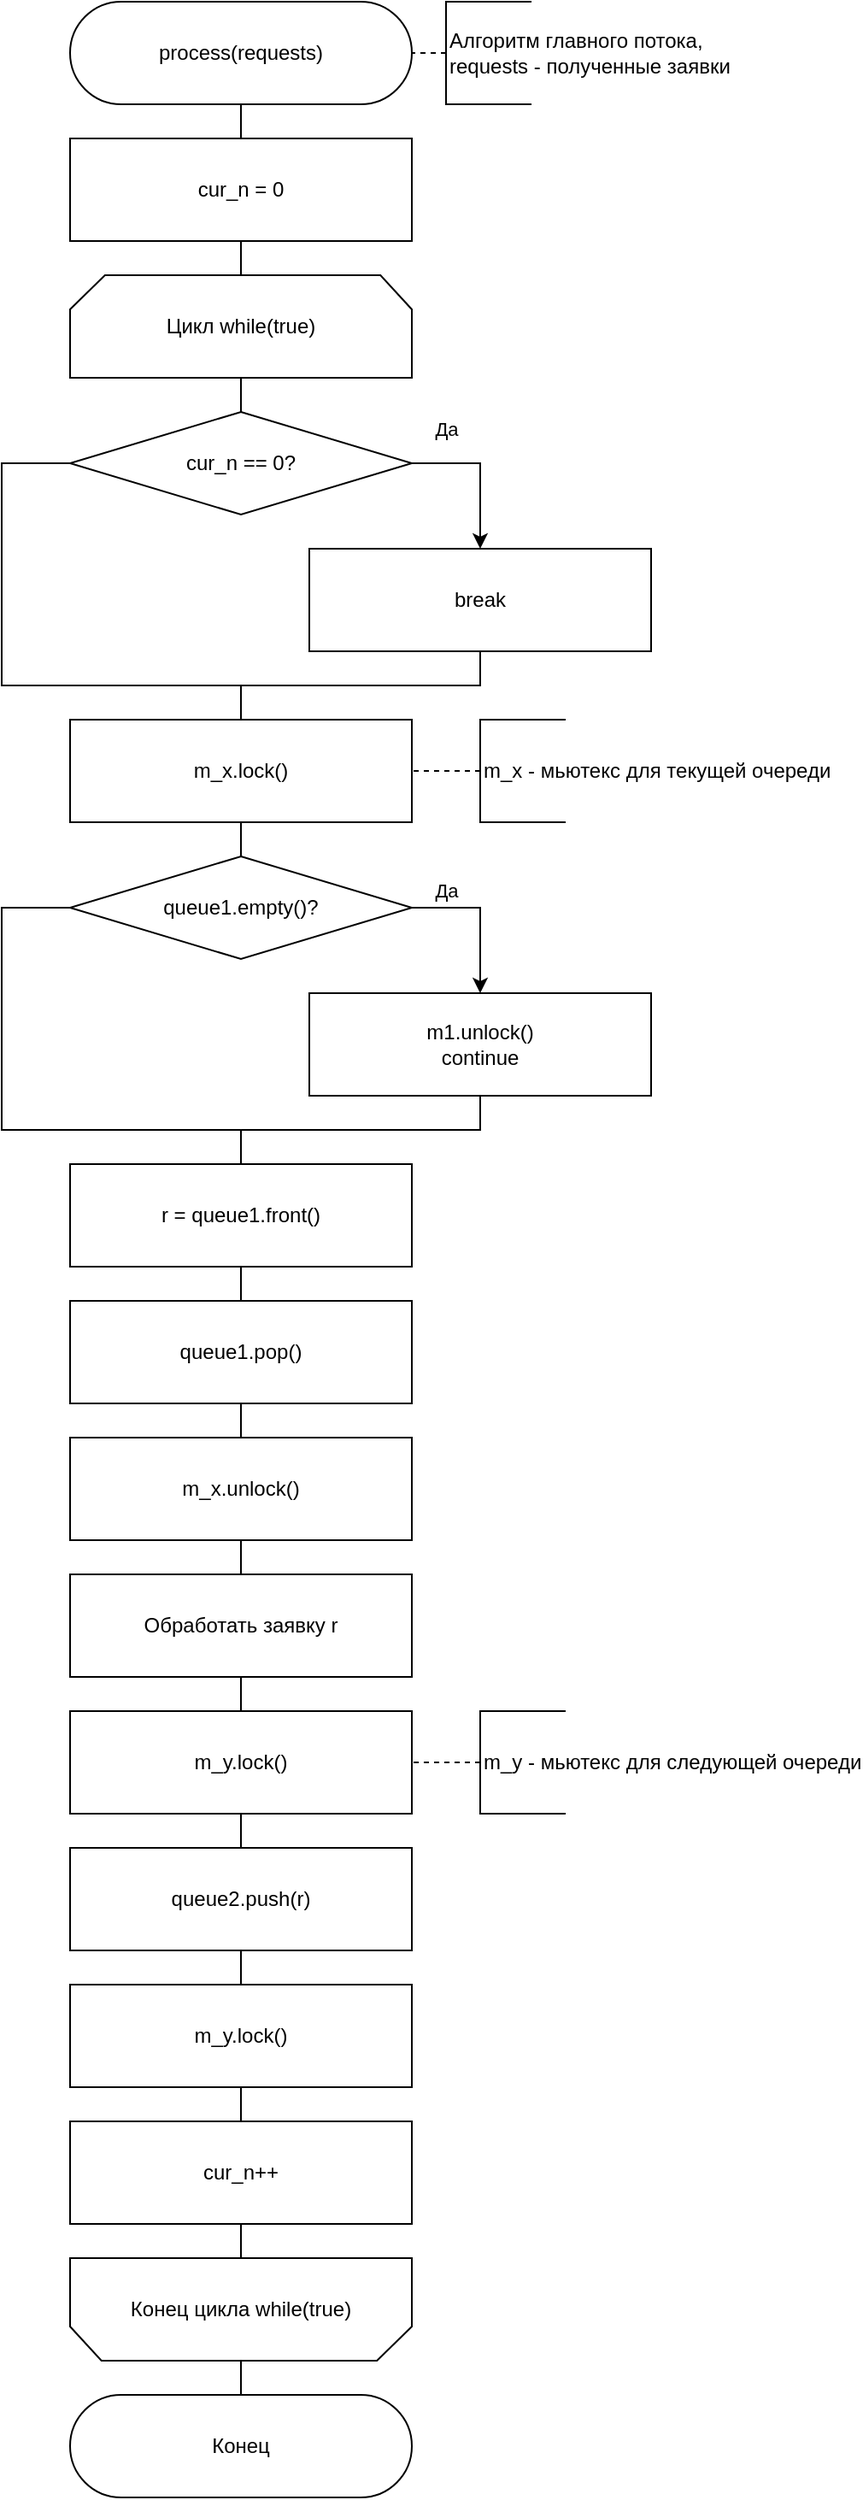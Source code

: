 <mxfile version="15.9.1"><diagram id="f2X41bjhdgo863nyaZHW" name="Page-1"><mxGraphModel dx="1184" dy="752" grid="1" gridSize="10" guides="1" tooltips="1" connect="1" arrows="1" fold="1" page="1" pageScale="1" pageWidth="827" pageHeight="1169" math="0" shadow="0"><root><mxCell id="0"/><mxCell id="1" parent="0"/><mxCell id="zJcZsCJPPWqwdKcP8I3A-4" value="" style="edgeStyle=orthogonalEdgeStyle;rounded=0;orthogonalLoop=1;jettySize=auto;html=1;endArrow=none;" edge="1" parent="1" source="PJYvJVSJ4xB44D1NQZ6h-1" target="zJcZsCJPPWqwdKcP8I3A-3"><mxGeometry relative="1" as="geometry"/></mxCell><mxCell id="PJYvJVSJ4xB44D1NQZ6h-1" value="process(requests)" style="rounded=1;whiteSpace=wrap;html=1;arcSize=50;" parent="1" vertex="1"><mxGeometry x="200" y="40" width="200" height="60" as="geometry"/></mxCell><mxCell id="PJYvJVSJ4xB44D1NQZ6h-3" value="Алгоритм главного потока,&lt;br&gt;requests - полученные заявки" style="strokeWidth=1;html=1;shape=mxgraph.flowchart.annotation_1;align=left;pointerEvents=1;" parent="1" vertex="1"><mxGeometry x="420" y="40" width="50" height="60" as="geometry"/></mxCell><mxCell id="PJYvJVSJ4xB44D1NQZ6h-4" value="" style="endArrow=none;dashed=1;html=1;exitX=0;exitY=0.5;exitDx=0;exitDy=0;exitPerimeter=0;entryX=1;entryY=0.5;entryDx=0;entryDy=0;" parent="1" source="PJYvJVSJ4xB44D1NQZ6h-3" target="PJYvJVSJ4xB44D1NQZ6h-1" edge="1"><mxGeometry width="50" height="50" relative="1" as="geometry"><mxPoint x="530" y="220" as="sourcePoint"/><mxPoint x="380" y="70" as="targetPoint"/></mxGeometry></mxCell><mxCell id="zJcZsCJPPWqwdKcP8I3A-6" value="" style="edgeStyle=orthogonalEdgeStyle;rounded=0;orthogonalLoop=1;jettySize=auto;html=1;endArrow=none;" edge="1" parent="1" source="zJcZsCJPPWqwdKcP8I3A-3" target="zJcZsCJPPWqwdKcP8I3A-5"><mxGeometry relative="1" as="geometry"/></mxCell><mxCell id="zJcZsCJPPWqwdKcP8I3A-3" value="cur_n = 0" style="rounded=0;whiteSpace=wrap;html=1;" vertex="1" parent="1"><mxGeometry x="200" y="120" width="200" height="60" as="geometry"/></mxCell><mxCell id="zJcZsCJPPWqwdKcP8I3A-33" style="edgeStyle=orthogonalEdgeStyle;rounded=0;orthogonalLoop=1;jettySize=auto;html=1;exitX=0.5;exitY=1;exitDx=0;exitDy=0;exitPerimeter=0;entryX=0.5;entryY=0;entryDx=0;entryDy=0;endArrow=none;" edge="1" parent="1" source="zJcZsCJPPWqwdKcP8I3A-5" target="zJcZsCJPPWqwdKcP8I3A-26"><mxGeometry relative="1" as="geometry"/></mxCell><mxCell id="zJcZsCJPPWqwdKcP8I3A-5" value="Цикл while(true)" style="strokeWidth=1;html=1;shape=stencil(rZVNb4MwDIZ/Ta5VIFoFxynrTlUvPeycUndEhQQF2q7/vikuGh+DMa8SB/wa3gcbW2FClqkqgIXcqByYeGNhuLa28MJa57ryob9NMbHkGF4wjCMMVVlAUqF2Vk6rXQaYKStnj3DR++rhoE0KDl3FivFX/8z9EjKxxngTbU3ZybTy3kxp49/lX2jGFy+IuT5ijApPyKEC11G/y9ugwMJ3MimYR9oSSN2KGu5vpI+/kwIaaUXpXp8VzIRtCHXxBQ97uDiayduSeDG1OlIvm60jVDfCE9IrYwso5E4lx09nT2b/41cW6r7cg0STzu0ZWkPXm++pBjQOmTYthyj+r0OvgU+wWBIs+JMdKGVQ/kaS2RImhtbrg4mo1ZExEvJgHUzM10FnGZ4jY6M7MKhVPNdq4QY=);whiteSpace=wrap;" vertex="1" parent="1"><mxGeometry x="200" y="200" width="200" height="60" as="geometry"/></mxCell><mxCell id="zJcZsCJPPWqwdKcP8I3A-28" value="Да" style="edgeStyle=orthogonalEdgeStyle;rounded=0;orthogonalLoop=1;jettySize=auto;html=1;exitX=1;exitY=0.5;exitDx=0;exitDy=0;entryX=0.5;entryY=0;entryDx=0;entryDy=0;" edge="1" parent="1" source="zJcZsCJPPWqwdKcP8I3A-26" target="zJcZsCJPPWqwdKcP8I3A-27"><mxGeometry x="-0.556" y="20" relative="1" as="geometry"><mxPoint as="offset"/></mxGeometry></mxCell><mxCell id="zJcZsCJPPWqwdKcP8I3A-49" style="edgeStyle=orthogonalEdgeStyle;rounded=0;orthogonalLoop=1;jettySize=auto;html=1;exitX=0;exitY=0.5;exitDx=0;exitDy=0;entryX=0.5;entryY=0;entryDx=0;entryDy=0;endArrow=none;" edge="1" parent="1" source="zJcZsCJPPWqwdKcP8I3A-26" target="zJcZsCJPPWqwdKcP8I3A-47"><mxGeometry relative="1" as="geometry"><Array as="points"><mxPoint x="160" y="310"/><mxPoint x="160" y="440"/><mxPoint x="300" y="440"/></Array></mxGeometry></mxCell><mxCell id="zJcZsCJPPWqwdKcP8I3A-26" value="cur_n == 0?" style="rhombus;whiteSpace=wrap;html=1;" vertex="1" parent="1"><mxGeometry x="200" y="280" width="200" height="60" as="geometry"/></mxCell><mxCell id="zJcZsCJPPWqwdKcP8I3A-48" style="edgeStyle=orthogonalEdgeStyle;rounded=0;orthogonalLoop=1;jettySize=auto;html=1;entryX=0.5;entryY=0;entryDx=0;entryDy=0;endArrow=none;" edge="1" parent="1" source="zJcZsCJPPWqwdKcP8I3A-27" target="zJcZsCJPPWqwdKcP8I3A-47"><mxGeometry relative="1" as="geometry"/></mxCell><mxCell id="zJcZsCJPPWqwdKcP8I3A-27" value="break" style="rounded=0;whiteSpace=wrap;html=1;" vertex="1" parent="1"><mxGeometry x="340" y="360" width="200" height="60" as="geometry"/></mxCell><mxCell id="zJcZsCJPPWqwdKcP8I3A-37" value="Да" style="edgeStyle=orthogonalEdgeStyle;rounded=0;orthogonalLoop=1;jettySize=auto;html=1;exitX=1;exitY=0.5;exitDx=0;exitDy=0;entryX=0.5;entryY=0;entryDx=0;entryDy=0;" edge="1" parent="1" source="zJcZsCJPPWqwdKcP8I3A-34" target="zJcZsCJPPWqwdKcP8I3A-36"><mxGeometry x="-0.556" y="10" relative="1" as="geometry"><mxPoint as="offset"/></mxGeometry></mxCell><mxCell id="zJcZsCJPPWqwdKcP8I3A-51" style="edgeStyle=orthogonalEdgeStyle;rounded=0;orthogonalLoop=1;jettySize=auto;html=1;entryX=0.5;entryY=0;entryDx=0;entryDy=0;exitX=0;exitY=0.5;exitDx=0;exitDy=0;endArrow=none;" edge="1" parent="1" source="zJcZsCJPPWqwdKcP8I3A-34" target="zJcZsCJPPWqwdKcP8I3A-38"><mxGeometry relative="1" as="geometry"><Array as="points"><mxPoint x="160" y="570"/><mxPoint x="160" y="700"/><mxPoint x="300" y="700"/></Array></mxGeometry></mxCell><mxCell id="zJcZsCJPPWqwdKcP8I3A-34" value="queue1.empty()?" style="rhombus;whiteSpace=wrap;html=1;" vertex="1" parent="1"><mxGeometry x="200" y="540" width="200" height="60" as="geometry"/></mxCell><mxCell id="zJcZsCJPPWqwdKcP8I3A-53" style="edgeStyle=orthogonalEdgeStyle;rounded=0;orthogonalLoop=1;jettySize=auto;html=1;exitX=0.5;exitY=1;exitDx=0;exitDy=0;entryX=0.5;entryY=0;entryDx=0;entryDy=0;endArrow=none;" edge="1" parent="1" source="zJcZsCJPPWqwdKcP8I3A-36" target="zJcZsCJPPWqwdKcP8I3A-38"><mxGeometry relative="1" as="geometry"/></mxCell><mxCell id="zJcZsCJPPWqwdKcP8I3A-36" value="&lt;div&gt;m1.unlock()&lt;/div&gt;&lt;div&gt;continue&lt;br&gt;&lt;/div&gt;" style="rounded=0;whiteSpace=wrap;html=1;" vertex="1" parent="1"><mxGeometry x="340" y="620" width="200" height="60" as="geometry"/></mxCell><mxCell id="zJcZsCJPPWqwdKcP8I3A-54" value="" style="edgeStyle=orthogonalEdgeStyle;rounded=0;orthogonalLoop=1;jettySize=auto;html=1;endArrow=none;" edge="1" parent="1" source="zJcZsCJPPWqwdKcP8I3A-38" target="zJcZsCJPPWqwdKcP8I3A-46"><mxGeometry relative="1" as="geometry"/></mxCell><mxCell id="zJcZsCJPPWqwdKcP8I3A-38" value="&lt;span style=&quot;color: #d6bb9a&quot;&gt;&lt;/span&gt;r =&lt;span style=&quot;color: #bec0c2&quot;&gt; &lt;/span&gt;queue1.front()" style="rounded=0;whiteSpace=wrap;html=1;" vertex="1" parent="1"><mxGeometry x="200" y="720" width="200" height="60" as="geometry"/></mxCell><mxCell id="zJcZsCJPPWqwdKcP8I3A-56" value="" style="edgeStyle=orthogonalEdgeStyle;rounded=0;orthogonalLoop=1;jettySize=auto;html=1;endArrow=none;" edge="1" parent="1" source="zJcZsCJPPWqwdKcP8I3A-46" target="zJcZsCJPPWqwdKcP8I3A-55"><mxGeometry relative="1" as="geometry"/></mxCell><mxCell id="zJcZsCJPPWqwdKcP8I3A-46" value="queue1.pop()" style="rounded=0;whiteSpace=wrap;html=1;" vertex="1" parent="1"><mxGeometry x="200" y="800" width="200" height="60" as="geometry"/></mxCell><mxCell id="zJcZsCJPPWqwdKcP8I3A-50" value="" style="edgeStyle=orthogonalEdgeStyle;rounded=0;orthogonalLoop=1;jettySize=auto;html=1;endArrow=none;" edge="1" parent="1" source="zJcZsCJPPWqwdKcP8I3A-47" target="zJcZsCJPPWqwdKcP8I3A-34"><mxGeometry relative="1" as="geometry"/></mxCell><mxCell id="zJcZsCJPPWqwdKcP8I3A-47" value="m_x.lock()" style="rounded=0;whiteSpace=wrap;html=1;" vertex="1" parent="1"><mxGeometry x="200" y="460" width="200" height="60" as="geometry"/></mxCell><mxCell id="zJcZsCJPPWqwdKcP8I3A-58" value="" style="edgeStyle=orthogonalEdgeStyle;rounded=0;orthogonalLoop=1;jettySize=auto;html=1;endArrow=none;" edge="1" parent="1" source="zJcZsCJPPWqwdKcP8I3A-55" target="zJcZsCJPPWqwdKcP8I3A-57"><mxGeometry relative="1" as="geometry"/></mxCell><mxCell id="zJcZsCJPPWqwdKcP8I3A-55" value="m_x.unlock()" style="rounded=0;whiteSpace=wrap;html=1;" vertex="1" parent="1"><mxGeometry x="200" y="880" width="200" height="60" as="geometry"/></mxCell><mxCell id="zJcZsCJPPWqwdKcP8I3A-60" value="" style="edgeStyle=orthogonalEdgeStyle;rounded=0;orthogonalLoop=1;jettySize=auto;html=1;endArrow=none;" edge="1" parent="1" source="zJcZsCJPPWqwdKcP8I3A-57" target="zJcZsCJPPWqwdKcP8I3A-59"><mxGeometry relative="1" as="geometry"/></mxCell><mxCell id="zJcZsCJPPWqwdKcP8I3A-57" value="Обработать заявку r" style="rounded=0;whiteSpace=wrap;html=1;" vertex="1" parent="1"><mxGeometry x="200" y="960" width="200" height="60" as="geometry"/></mxCell><mxCell id="zJcZsCJPPWqwdKcP8I3A-64" style="edgeStyle=orthogonalEdgeStyle;rounded=0;orthogonalLoop=1;jettySize=auto;html=1;exitX=0.5;exitY=1;exitDx=0;exitDy=0;entryX=0.5;entryY=0;entryDx=0;entryDy=0;endArrow=none;" edge="1" parent="1" source="zJcZsCJPPWqwdKcP8I3A-59" target="zJcZsCJPPWqwdKcP8I3A-61"><mxGeometry relative="1" as="geometry"/></mxCell><mxCell id="zJcZsCJPPWqwdKcP8I3A-59" value="m_y.lock()" style="rounded=0;whiteSpace=wrap;html=1;" vertex="1" parent="1"><mxGeometry x="200" y="1040" width="200" height="60" as="geometry"/></mxCell><mxCell id="zJcZsCJPPWqwdKcP8I3A-65" value="" style="edgeStyle=orthogonalEdgeStyle;rounded=0;orthogonalLoop=1;jettySize=auto;html=1;endArrow=none;" edge="1" parent="1" source="zJcZsCJPPWqwdKcP8I3A-61" target="zJcZsCJPPWqwdKcP8I3A-62"><mxGeometry relative="1" as="geometry"/></mxCell><mxCell id="zJcZsCJPPWqwdKcP8I3A-61" value="queue2.push(r)" style="rounded=0;whiteSpace=wrap;html=1;" vertex="1" parent="1"><mxGeometry x="200" y="1120" width="200" height="60" as="geometry"/></mxCell><mxCell id="zJcZsCJPPWqwdKcP8I3A-67" value="" style="edgeStyle=orthogonalEdgeStyle;rounded=0;orthogonalLoop=1;jettySize=auto;html=1;endArrow=none;" edge="1" parent="1" source="zJcZsCJPPWqwdKcP8I3A-62" target="zJcZsCJPPWqwdKcP8I3A-66"><mxGeometry relative="1" as="geometry"/></mxCell><mxCell id="zJcZsCJPPWqwdKcP8I3A-62" value="m_y.lock()" style="rounded=0;whiteSpace=wrap;html=1;" vertex="1" parent="1"><mxGeometry x="200" y="1200" width="200" height="60" as="geometry"/></mxCell><mxCell id="zJcZsCJPPWqwdKcP8I3A-69" value="" style="edgeStyle=orthogonalEdgeStyle;rounded=0;orthogonalLoop=1;jettySize=auto;html=1;endArrow=none;" edge="1" parent="1" source="zJcZsCJPPWqwdKcP8I3A-66" target="zJcZsCJPPWqwdKcP8I3A-68"><mxGeometry relative="1" as="geometry"/></mxCell><mxCell id="zJcZsCJPPWqwdKcP8I3A-66" value="cur_n++" style="rounded=0;whiteSpace=wrap;html=1;" vertex="1" parent="1"><mxGeometry x="200" y="1280" width="200" height="60" as="geometry"/></mxCell><mxCell id="zJcZsCJPPWqwdKcP8I3A-71" value="" style="edgeStyle=orthogonalEdgeStyle;rounded=0;orthogonalLoop=1;jettySize=auto;html=1;endArrow=none;" edge="1" parent="1" source="zJcZsCJPPWqwdKcP8I3A-68" target="zJcZsCJPPWqwdKcP8I3A-70"><mxGeometry relative="1" as="geometry"/></mxCell><mxCell id="zJcZsCJPPWqwdKcP8I3A-68" value="Конец цикла while(true)" style="strokeWidth=1;html=1;shape=stencil(rZVNb4MwDIZ/Ta5VIFoFxynrTlUvPeycUndEhQQF2q7/vikuGh+DMa8SB/wa3gcbW2FClqkqgIXcqByYeGNhuLa28MJa57ryob9NMbHkGF4wjCMMVVlAUqF2Vk6rXQaYKStnj3DR++rhoE0KDl3FivFX/8z9EjKxxngTbU3ZybTy3kxp49/lX2jGFy+IuT5ijApPyKEC11G/y9ugwMJ3MimYR9oSSN2KGu5vpI+/kwIaaUXpXp8VzIRtCHXxBQ97uDiayduSeDG1OlIvm60jVDfCE9IrYwso5E4lx09nT2b/41cW6r7cg0STzu0ZWkPXm++pBjQOmTYthyj+r0OvgU+wWBIs+JMdKGVQ/kaS2RImhtbrg4mo1ZExEvJgHUzM10FnGZ4jY6M7MKhVPNdq4QY=);whiteSpace=wrap;direction=west;" vertex="1" parent="1"><mxGeometry x="200" y="1360" width="200" height="60" as="geometry"/></mxCell><mxCell id="zJcZsCJPPWqwdKcP8I3A-70" value="Конец" style="rounded=1;whiteSpace=wrap;html=1;arcSize=50;" vertex="1" parent="1"><mxGeometry x="200" y="1440" width="200" height="60" as="geometry"/></mxCell><mxCell id="zJcZsCJPPWqwdKcP8I3A-72" value="m_x - мьютекс для текущей очереди" style="strokeWidth=1;html=1;shape=mxgraph.flowchart.annotation_1;align=left;pointerEvents=1;" vertex="1" parent="1"><mxGeometry x="440" y="460" width="50" height="60" as="geometry"/></mxCell><mxCell id="zJcZsCJPPWqwdKcP8I3A-73" value="" style="endArrow=none;dashed=1;html=1;exitX=0;exitY=0.5;exitDx=0;exitDy=0;exitPerimeter=0;entryX=1;entryY=0.5;entryDx=0;entryDy=0;" edge="1" parent="1" source="zJcZsCJPPWqwdKcP8I3A-72" target="zJcZsCJPPWqwdKcP8I3A-47"><mxGeometry width="50" height="50" relative="1" as="geometry"><mxPoint x="430" y="80" as="sourcePoint"/><mxPoint x="410" y="80" as="targetPoint"/></mxGeometry></mxCell><mxCell id="zJcZsCJPPWqwdKcP8I3A-74" value="m_y - мьютекс для следующей очереди" style="strokeWidth=1;html=1;shape=mxgraph.flowchart.annotation_1;align=left;pointerEvents=1;" vertex="1" parent="1"><mxGeometry x="440" y="1040" width="50" height="60" as="geometry"/></mxCell><mxCell id="zJcZsCJPPWqwdKcP8I3A-75" value="" style="endArrow=none;dashed=1;html=1;exitX=0;exitY=0.5;exitDx=0;exitDy=0;exitPerimeter=0;entryX=1;entryY=0.5;entryDx=0;entryDy=0;" edge="1" parent="1" source="zJcZsCJPPWqwdKcP8I3A-74" target="zJcZsCJPPWqwdKcP8I3A-59"><mxGeometry width="50" height="50" relative="1" as="geometry"><mxPoint x="425" y="660" as="sourcePoint"/><mxPoint x="395" y="1070" as="targetPoint"/></mxGeometry></mxCell></root></mxGraphModel></diagram></mxfile>